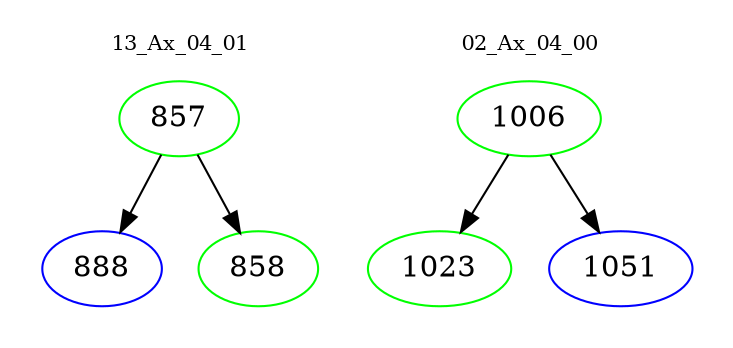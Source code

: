 digraph{
subgraph cluster_0 {
color = white
label = "13_Ax_04_01";
fontsize=10;
T0_857 [label="857", color="green"]
T0_857 -> T0_888 [color="black"]
T0_888 [label="888", color="blue"]
T0_857 -> T0_858 [color="black"]
T0_858 [label="858", color="green"]
}
subgraph cluster_1 {
color = white
label = "02_Ax_04_00";
fontsize=10;
T1_1006 [label="1006", color="green"]
T1_1006 -> T1_1023 [color="black"]
T1_1023 [label="1023", color="green"]
T1_1006 -> T1_1051 [color="black"]
T1_1051 [label="1051", color="blue"]
}
}
